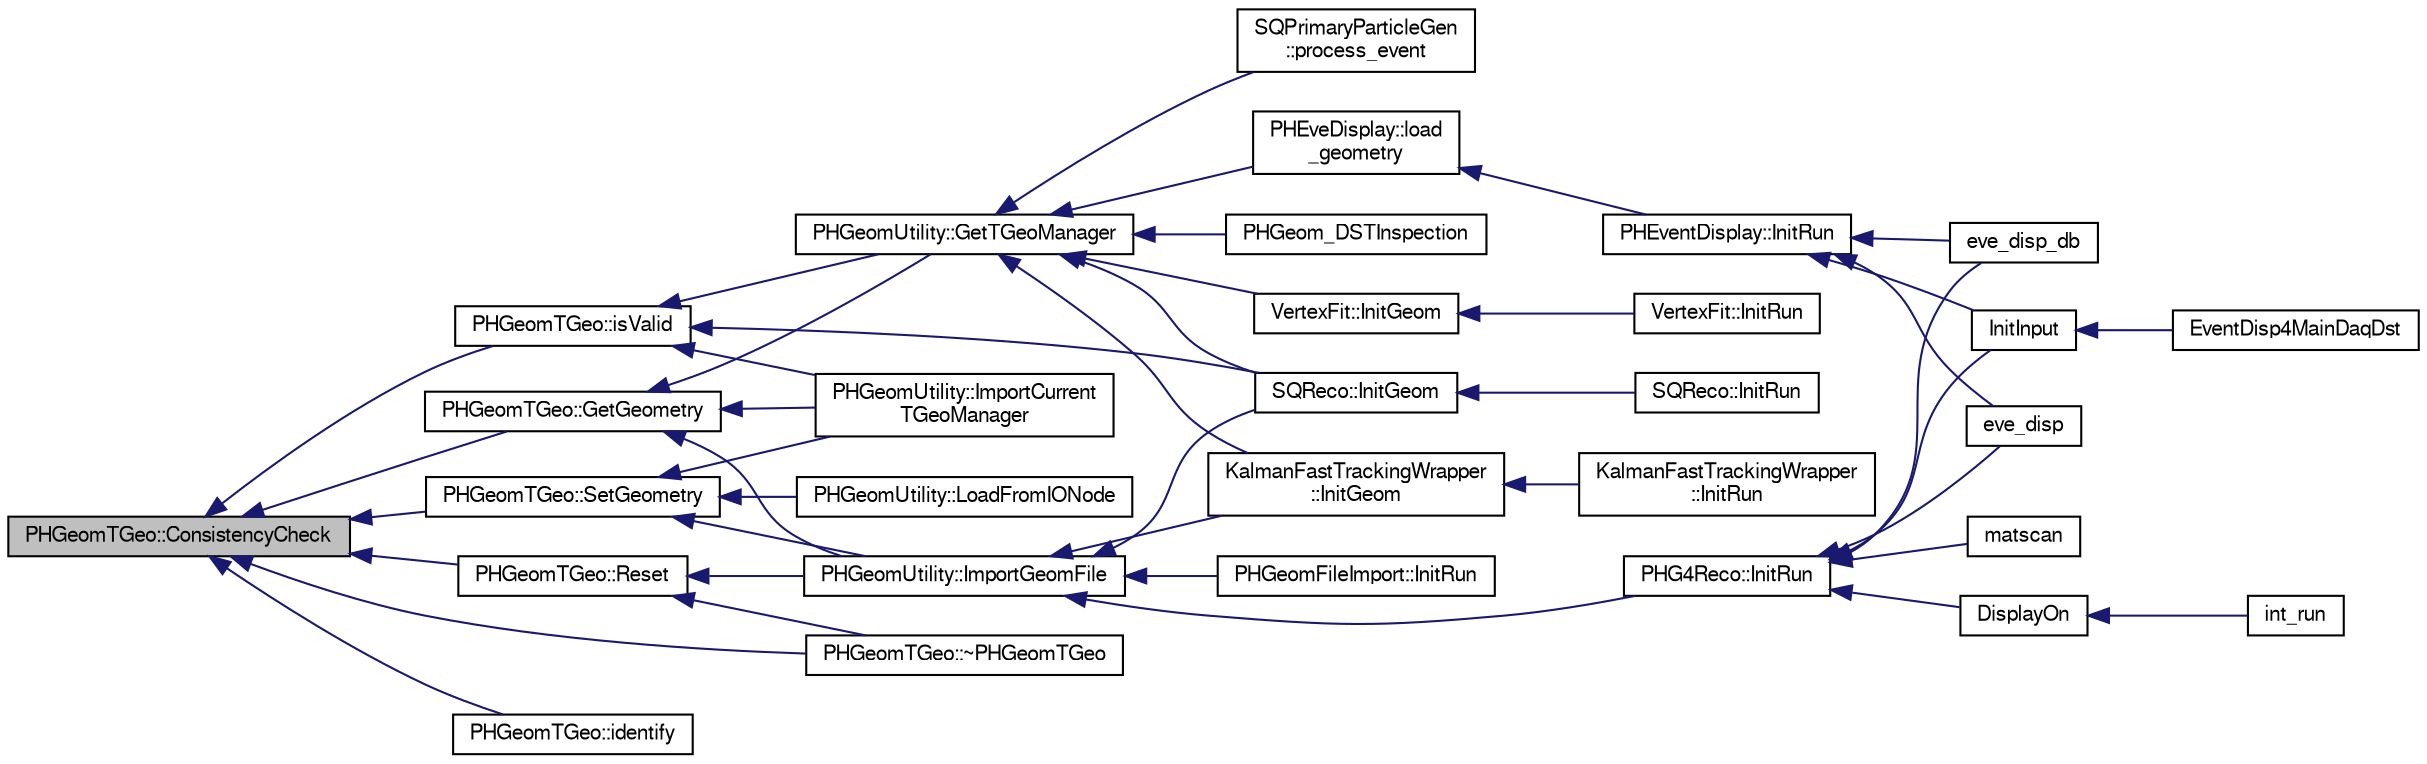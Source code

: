 digraph "PHGeomTGeo::ConsistencyCheck"
{
  bgcolor="transparent";
  edge [fontname="FreeSans",fontsize="10",labelfontname="FreeSans",labelfontsize="10"];
  node [fontname="FreeSans",fontsize="10",shape=record];
  rankdir="LR";
  Node1 [label="PHGeomTGeo::ConsistencyCheck",height=0.2,width=0.4,color="black", fillcolor="grey75", style="filled" fontcolor="black"];
  Node1 -> Node2 [dir="back",color="midnightblue",fontsize="10",style="solid",fontname="FreeSans"];
  Node2 [label="PHGeomTGeo::GetGeometry",height=0.2,width=0.4,color="black",URL="$d7/d6d/classPHGeomTGeo.html#a3e111f6229f7ce6392b14a98fdf5bea9"];
  Node2 -> Node3 [dir="back",color="midnightblue",fontsize="10",style="solid",fontname="FreeSans"];
  Node3 [label="PHGeomUtility::GetTGeoManager",height=0.2,width=0.4,color="black",URL="$d2/da1/classPHGeomUtility.html#aa80925b14430021ea70d0b906af8e885",tooltip="Main user interface: DST node -&gt; TGeoManager for downstream use. "];
  Node3 -> Node4 [dir="back",color="midnightblue",fontsize="10",style="solid",fontname="FreeSans"];
  Node4 [label="SQPrimaryParticleGen\l::process_event",height=0.2,width=0.4,color="black",URL="$d4/d06/classSQPrimaryParticleGen.html#a405112dedb0671ec479a1286faca433b"];
  Node3 -> Node5 [dir="back",color="midnightblue",fontsize="10",style="solid",fontname="FreeSans"];
  Node5 [label="PHEveDisplay::load\l_geometry",height=0.2,width=0.4,color="black",URL="$df/d41/classPHEveDisplay.html#aebe110b9ffdbada7535ce4c5ceb7736d"];
  Node5 -> Node6 [dir="back",color="midnightblue",fontsize="10",style="solid",fontname="FreeSans"];
  Node6 [label="PHEventDisplay::InitRun",height=0.2,width=0.4,color="black",URL="$d1/dce/classPHEventDisplay.html#a41be51990798d21514cd311258511f42",tooltip="Run initialization. "];
  Node6 -> Node7 [dir="back",color="midnightblue",fontsize="10",style="solid",fontname="FreeSans"];
  Node7 [label="eve_disp",height=0.2,width=0.4,color="black",URL="$d2/d96/eve__disp_8C.html#abeb034dea489ef1866373d2464ec5721"];
  Node6 -> Node8 [dir="back",color="midnightblue",fontsize="10",style="solid",fontname="FreeSans"];
  Node8 [label="eve_disp_db",height=0.2,width=0.4,color="black",URL="$de/d2a/eve__disp__db_8C.html#aa8b45dd9cf940c8aff427aed5d9db19f"];
  Node6 -> Node9 [dir="back",color="midnightblue",fontsize="10",style="solid",fontname="FreeSans"];
  Node9 [label="InitInput",height=0.2,width=0.4,color="black",URL="$d6/d9e/EventDisp4MainDaqDst_8C.html#a9d62acc9c2150e00b509d9d553d7d6c1"];
  Node9 -> Node10 [dir="back",color="midnightblue",fontsize="10",style="solid",fontname="FreeSans"];
  Node10 [label="EventDisp4MainDaqDst",height=0.2,width=0.4,color="black",URL="$d6/d9e/EventDisp4MainDaqDst_8C.html#a52e0269749883c6976db81717ead7d9b"];
  Node3 -> Node11 [dir="back",color="midnightblue",fontsize="10",style="solid",fontname="FreeSans"];
  Node11 [label="PHGeom_DSTInspection",height=0.2,width=0.4,color="black",URL="$d6/deb/PHGeom__DSTInspection_8C.html#a8a06a40e2950cd31dda512c040049cd0"];
  Node3 -> Node12 [dir="back",color="midnightblue",fontsize="10",style="solid",fontname="FreeSans"];
  Node12 [label="KalmanFastTrackingWrapper\l::InitGeom",height=0.2,width=0.4,color="black",URL="$d4/dff/classKalmanFastTrackingWrapper.html#a11d29287a0249d9ab26b030b4883515a"];
  Node12 -> Node13 [dir="back",color="midnightblue",fontsize="10",style="solid",fontname="FreeSans"];
  Node13 [label="KalmanFastTrackingWrapper\l::InitRun",height=0.2,width=0.4,color="black",URL="$d4/dff/classKalmanFastTrackingWrapper.html#a3bb9169cefe8ea8969f0ec5661baca2b"];
  Node3 -> Node14 [dir="back",color="midnightblue",fontsize="10",style="solid",fontname="FreeSans"];
  Node14 [label="SQReco::InitGeom",height=0.2,width=0.4,color="black",URL="$df/df2/classSQReco.html#a66e290d6ce11a576f9c76ab6c84ce132"];
  Node14 -> Node15 [dir="back",color="midnightblue",fontsize="10",style="solid",fontname="FreeSans"];
  Node15 [label="SQReco::InitRun",height=0.2,width=0.4,color="black",URL="$df/df2/classSQReco.html#ac7504718746454c2518be860d2224802"];
  Node3 -> Node16 [dir="back",color="midnightblue",fontsize="10",style="solid",fontname="FreeSans"];
  Node16 [label="VertexFit::InitGeom",height=0.2,width=0.4,color="black",URL="$d1/d13/classVertexFit.html#ad7a5852b17237bf3dbcfba6912173075"];
  Node16 -> Node17 [dir="back",color="midnightblue",fontsize="10",style="solid",fontname="FreeSans"];
  Node17 [label="VertexFit::InitRun",height=0.2,width=0.4,color="black",URL="$d1/d13/classVertexFit.html#a818383ba3a5c7c386c5c8bb3328aa0a3"];
  Node2 -> Node18 [dir="back",color="midnightblue",fontsize="10",style="solid",fontname="FreeSans"];
  Node18 [label="PHGeomUtility::ImportGeomFile",height=0.2,width=0.4,color="black",URL="$d2/da1/classPHGeomUtility.html#a4a80252bedb22198d011065e41aa669e",tooltip="TGeo ROOT/GDML/Macro file -&gt; DST node with automatic file type discrimination based on file names..."];
  Node18 -> Node19 [dir="back",color="midnightblue",fontsize="10",style="solid",fontname="FreeSans"];
  Node19 [label="PHGeomFileImport::InitRun",height=0.2,width=0.4,color="black",URL="$de/d0f/classPHGeomFileImport.html#aec25f7186f832f7d3bf4c5cce29fcd3b"];
  Node18 -> Node12 [dir="back",color="midnightblue",fontsize="10",style="solid",fontname="FreeSans"];
  Node18 -> Node14 [dir="back",color="midnightblue",fontsize="10",style="solid",fontname="FreeSans"];
  Node18 -> Node20 [dir="back",color="midnightblue",fontsize="10",style="solid",fontname="FreeSans"];
  Node20 [label="PHG4Reco::InitRun",height=0.2,width=0.4,color="black",URL="$d0/d78/classPHG4Reco.html#a9d8228ce8682c19cd6be2f6b44ec847b"];
  Node20 -> Node21 [dir="back",color="midnightblue",fontsize="10",style="solid",fontname="FreeSans"];
  Node21 [label="DisplayOn",height=0.2,width=0.4,color="black",URL="$da/d76/E1039Shielding_2DisplayOn_8C.html#a8ac4d6fb78f920957b354f88d6195f54"];
  Node21 -> Node22 [dir="back",color="midnightblue",fontsize="10",style="solid",fontname="FreeSans"];
  Node22 [label="int_run",height=0.2,width=0.4,color="black",URL="$d1/da2/E1039Shielding_2int__run_8C.html#a088590a1a5b93b904ba076de8ca1ef82"];
  Node20 -> Node7 [dir="back",color="midnightblue",fontsize="10",style="solid",fontname="FreeSans"];
  Node20 -> Node8 [dir="back",color="midnightblue",fontsize="10",style="solid",fontname="FreeSans"];
  Node20 -> Node9 [dir="back",color="midnightblue",fontsize="10",style="solid",fontname="FreeSans"];
  Node20 -> Node23 [dir="back",color="midnightblue",fontsize="10",style="solid",fontname="FreeSans"];
  Node23 [label="matscan",height=0.2,width=0.4,color="black",URL="$d9/d1d/matscan_8C.html#a98ccbc6135fead542f3c4d1dd6882d63"];
  Node2 -> Node24 [dir="back",color="midnightblue",fontsize="10",style="solid",fontname="FreeSans"];
  Node24 [label="PHGeomUtility::ImportCurrent\lTGeoManager",height=0.2,width=0.4,color="black",URL="$d2/da1/classPHGeomUtility.html#ae053065752b1bff9f63f585b6fefc68b",tooltip="gGeoManager -&gt; DST node "];
  Node1 -> Node25 [dir="back",color="midnightblue",fontsize="10",style="solid",fontname="FreeSans"];
  Node25 [label="PHGeomTGeo::identify",height=0.2,width=0.4,color="black",URL="$d7/d6d/classPHGeomTGeo.html#a6f9c494a30dab6ed3b5a221c95d150d5"];
  Node1 -> Node26 [dir="back",color="midnightblue",fontsize="10",style="solid",fontname="FreeSans"];
  Node26 [label="PHGeomTGeo::isValid",height=0.2,width=0.4,color="black",URL="$d7/d6d/classPHGeomTGeo.html#a69190f7dbaee394d90516bce19e224a0",tooltip="isValid returns non zero if object contains vailid data "];
  Node26 -> Node3 [dir="back",color="midnightblue",fontsize="10",style="solid",fontname="FreeSans"];
  Node26 -> Node24 [dir="back",color="midnightblue",fontsize="10",style="solid",fontname="FreeSans"];
  Node26 -> Node14 [dir="back",color="midnightblue",fontsize="10",style="solid",fontname="FreeSans"];
  Node1 -> Node27 [dir="back",color="midnightblue",fontsize="10",style="solid",fontname="FreeSans"];
  Node27 [label="PHGeomTGeo::Reset",height=0.2,width=0.4,color="black",URL="$d7/d6d/classPHGeomTGeo.html#af0772491188524c7674c1ef004d49ad5",tooltip="Clear Event. "];
  Node27 -> Node28 [dir="back",color="midnightblue",fontsize="10",style="solid",fontname="FreeSans"];
  Node28 [label="PHGeomTGeo::~PHGeomTGeo",height=0.2,width=0.4,color="black",URL="$d7/d6d/classPHGeomTGeo.html#a7d42ff78b39b8bf5c73361483a45ba11"];
  Node27 -> Node18 [dir="back",color="midnightblue",fontsize="10",style="solid",fontname="FreeSans"];
  Node1 -> Node29 [dir="back",color="midnightblue",fontsize="10",style="solid",fontname="FreeSans"];
  Node29 [label="PHGeomTGeo::SetGeometry",height=0.2,width=0.4,color="black",URL="$d7/d6d/classPHGeomTGeo.html#a8b2df41583e27a653458c6aae76a2926"];
  Node29 -> Node18 [dir="back",color="midnightblue",fontsize="10",style="solid",fontname="FreeSans"];
  Node29 -> Node24 [dir="back",color="midnightblue",fontsize="10",style="solid",fontname="FreeSans"];
  Node29 -> Node30 [dir="back",color="midnightblue",fontsize="10",style="solid",fontname="FreeSans"];
  Node30 [label="PHGeomUtility::LoadFromIONode",height=0.2,width=0.4,color="black",URL="$d2/da1/classPHGeomUtility.html#ae062424701e91fed6173ca3aa29779e4"];
  Node1 -> Node28 [dir="back",color="midnightblue",fontsize="10",style="solid",fontname="FreeSans"];
}
